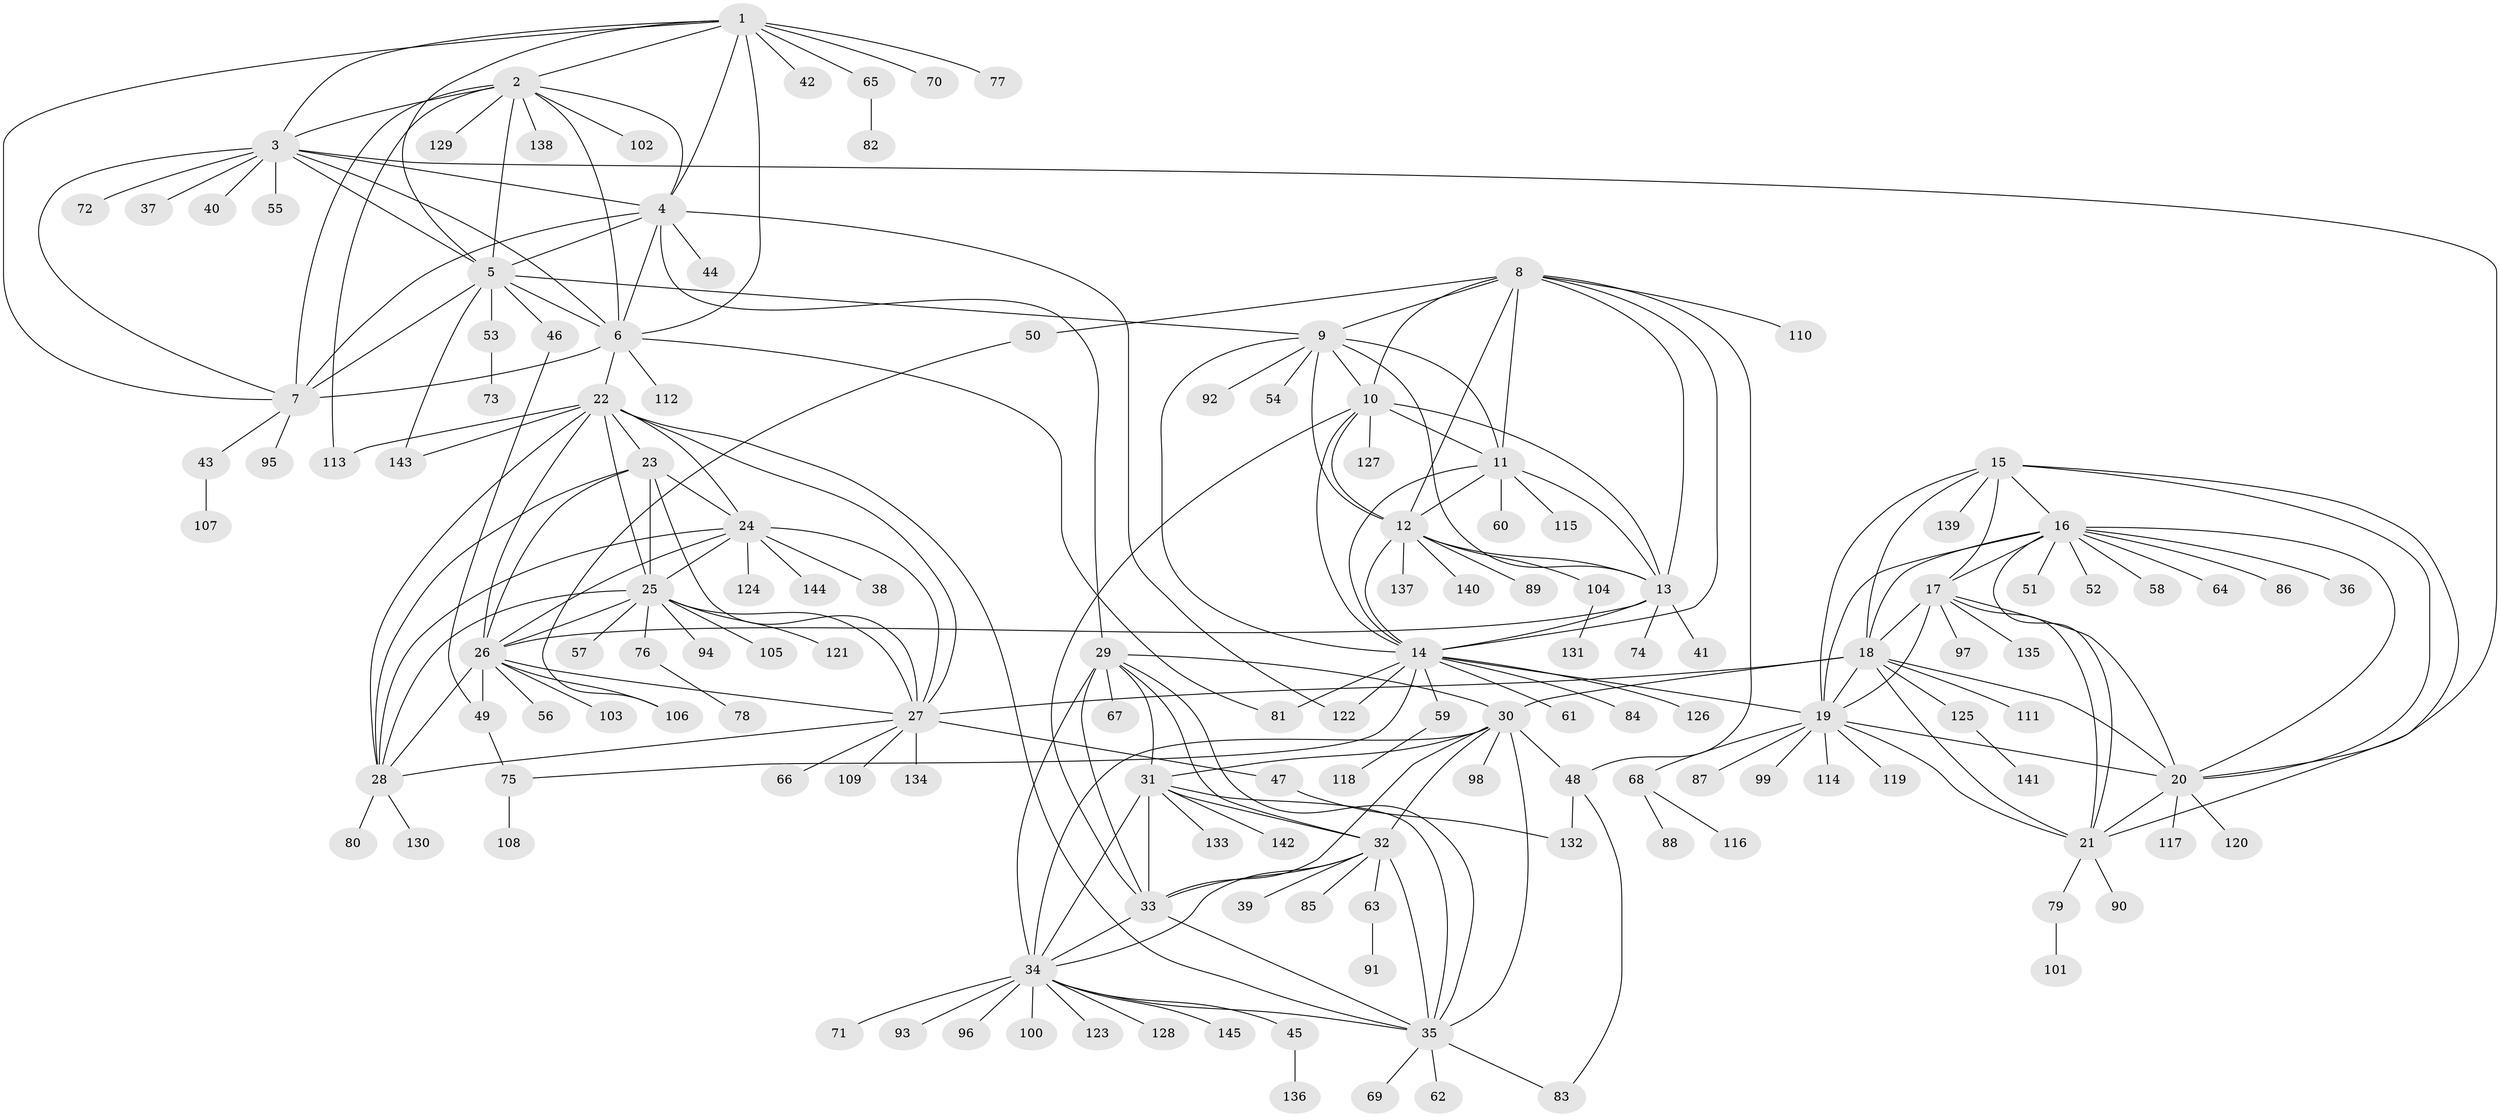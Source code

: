 // Generated by graph-tools (version 1.1) at 2025/37/03/09/25 02:37:38]
// undirected, 145 vertices, 235 edges
graph export_dot {
graph [start="1"]
  node [color=gray90,style=filled];
  1;
  2;
  3;
  4;
  5;
  6;
  7;
  8;
  9;
  10;
  11;
  12;
  13;
  14;
  15;
  16;
  17;
  18;
  19;
  20;
  21;
  22;
  23;
  24;
  25;
  26;
  27;
  28;
  29;
  30;
  31;
  32;
  33;
  34;
  35;
  36;
  37;
  38;
  39;
  40;
  41;
  42;
  43;
  44;
  45;
  46;
  47;
  48;
  49;
  50;
  51;
  52;
  53;
  54;
  55;
  56;
  57;
  58;
  59;
  60;
  61;
  62;
  63;
  64;
  65;
  66;
  67;
  68;
  69;
  70;
  71;
  72;
  73;
  74;
  75;
  76;
  77;
  78;
  79;
  80;
  81;
  82;
  83;
  84;
  85;
  86;
  87;
  88;
  89;
  90;
  91;
  92;
  93;
  94;
  95;
  96;
  97;
  98;
  99;
  100;
  101;
  102;
  103;
  104;
  105;
  106;
  107;
  108;
  109;
  110;
  111;
  112;
  113;
  114;
  115;
  116;
  117;
  118;
  119;
  120;
  121;
  122;
  123;
  124;
  125;
  126;
  127;
  128;
  129;
  130;
  131;
  132;
  133;
  134;
  135;
  136;
  137;
  138;
  139;
  140;
  141;
  142;
  143;
  144;
  145;
  1 -- 2;
  1 -- 3;
  1 -- 4;
  1 -- 5;
  1 -- 6;
  1 -- 7;
  1 -- 42;
  1 -- 65;
  1 -- 70;
  1 -- 77;
  2 -- 3;
  2 -- 4;
  2 -- 5;
  2 -- 6;
  2 -- 7;
  2 -- 102;
  2 -- 113;
  2 -- 129;
  2 -- 138;
  3 -- 4;
  3 -- 5;
  3 -- 6;
  3 -- 7;
  3 -- 20;
  3 -- 37;
  3 -- 40;
  3 -- 55;
  3 -- 72;
  4 -- 5;
  4 -- 6;
  4 -- 7;
  4 -- 29;
  4 -- 44;
  4 -- 122;
  5 -- 6;
  5 -- 7;
  5 -- 9;
  5 -- 46;
  5 -- 53;
  5 -- 143;
  6 -- 7;
  6 -- 22;
  6 -- 81;
  6 -- 112;
  7 -- 43;
  7 -- 95;
  8 -- 9;
  8 -- 10;
  8 -- 11;
  8 -- 12;
  8 -- 13;
  8 -- 14;
  8 -- 48;
  8 -- 50;
  8 -- 110;
  9 -- 10;
  9 -- 11;
  9 -- 12;
  9 -- 13;
  9 -- 14;
  9 -- 54;
  9 -- 92;
  10 -- 11;
  10 -- 12;
  10 -- 13;
  10 -- 14;
  10 -- 33;
  10 -- 127;
  11 -- 12;
  11 -- 13;
  11 -- 14;
  11 -- 60;
  11 -- 115;
  12 -- 13;
  12 -- 14;
  12 -- 89;
  12 -- 104;
  12 -- 137;
  12 -- 140;
  13 -- 14;
  13 -- 26;
  13 -- 41;
  13 -- 74;
  14 -- 19;
  14 -- 59;
  14 -- 61;
  14 -- 75;
  14 -- 81;
  14 -- 84;
  14 -- 122;
  14 -- 126;
  15 -- 16;
  15 -- 17;
  15 -- 18;
  15 -- 19;
  15 -- 20;
  15 -- 21;
  15 -- 139;
  16 -- 17;
  16 -- 18;
  16 -- 19;
  16 -- 20;
  16 -- 21;
  16 -- 36;
  16 -- 51;
  16 -- 52;
  16 -- 58;
  16 -- 64;
  16 -- 86;
  17 -- 18;
  17 -- 19;
  17 -- 20;
  17 -- 21;
  17 -- 97;
  17 -- 135;
  18 -- 19;
  18 -- 20;
  18 -- 21;
  18 -- 27;
  18 -- 30;
  18 -- 111;
  18 -- 125;
  19 -- 20;
  19 -- 21;
  19 -- 68;
  19 -- 87;
  19 -- 99;
  19 -- 114;
  19 -- 119;
  20 -- 21;
  20 -- 117;
  20 -- 120;
  21 -- 79;
  21 -- 90;
  22 -- 23;
  22 -- 24;
  22 -- 25;
  22 -- 26;
  22 -- 27;
  22 -- 28;
  22 -- 35;
  22 -- 113;
  22 -- 143;
  23 -- 24;
  23 -- 25;
  23 -- 26;
  23 -- 27;
  23 -- 28;
  24 -- 25;
  24 -- 26;
  24 -- 27;
  24 -- 28;
  24 -- 38;
  24 -- 124;
  24 -- 144;
  25 -- 26;
  25 -- 27;
  25 -- 28;
  25 -- 57;
  25 -- 76;
  25 -- 94;
  25 -- 105;
  25 -- 121;
  26 -- 27;
  26 -- 28;
  26 -- 49;
  26 -- 56;
  26 -- 103;
  26 -- 106;
  27 -- 28;
  27 -- 47;
  27 -- 66;
  27 -- 109;
  27 -- 134;
  28 -- 80;
  28 -- 130;
  29 -- 30;
  29 -- 31;
  29 -- 32;
  29 -- 33;
  29 -- 34;
  29 -- 35;
  29 -- 67;
  30 -- 31;
  30 -- 32;
  30 -- 33;
  30 -- 34;
  30 -- 35;
  30 -- 48;
  30 -- 98;
  31 -- 32;
  31 -- 33;
  31 -- 34;
  31 -- 35;
  31 -- 133;
  31 -- 142;
  32 -- 33;
  32 -- 34;
  32 -- 35;
  32 -- 39;
  32 -- 63;
  32 -- 85;
  33 -- 34;
  33 -- 35;
  34 -- 35;
  34 -- 45;
  34 -- 71;
  34 -- 93;
  34 -- 96;
  34 -- 100;
  34 -- 123;
  34 -- 128;
  34 -- 145;
  35 -- 62;
  35 -- 69;
  35 -- 83;
  43 -- 107;
  45 -- 136;
  46 -- 49;
  47 -- 132;
  48 -- 83;
  48 -- 132;
  49 -- 75;
  50 -- 106;
  53 -- 73;
  59 -- 118;
  63 -- 91;
  65 -- 82;
  68 -- 88;
  68 -- 116;
  75 -- 108;
  76 -- 78;
  79 -- 101;
  104 -- 131;
  125 -- 141;
}
